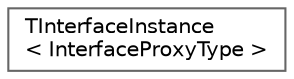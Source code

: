 digraph "Graphical Class Hierarchy"
{
 // INTERACTIVE_SVG=YES
 // LATEX_PDF_SIZE
  bgcolor="transparent";
  edge [fontname=Helvetica,fontsize=10,labelfontname=Helvetica,labelfontsize=10];
  node [fontname=Helvetica,fontsize=10,shape=box,height=0.2,width=0.4];
  rankdir="LR";
  Node0 [id="Node000000",label="TInterfaceInstance\l\< InterfaceProxyType \>",height=0.2,width=0.4,color="grey40", fillcolor="white", style="filled",URL="$d6/d9d/structTInterfaceInstance.html",tooltip=" "];
}
